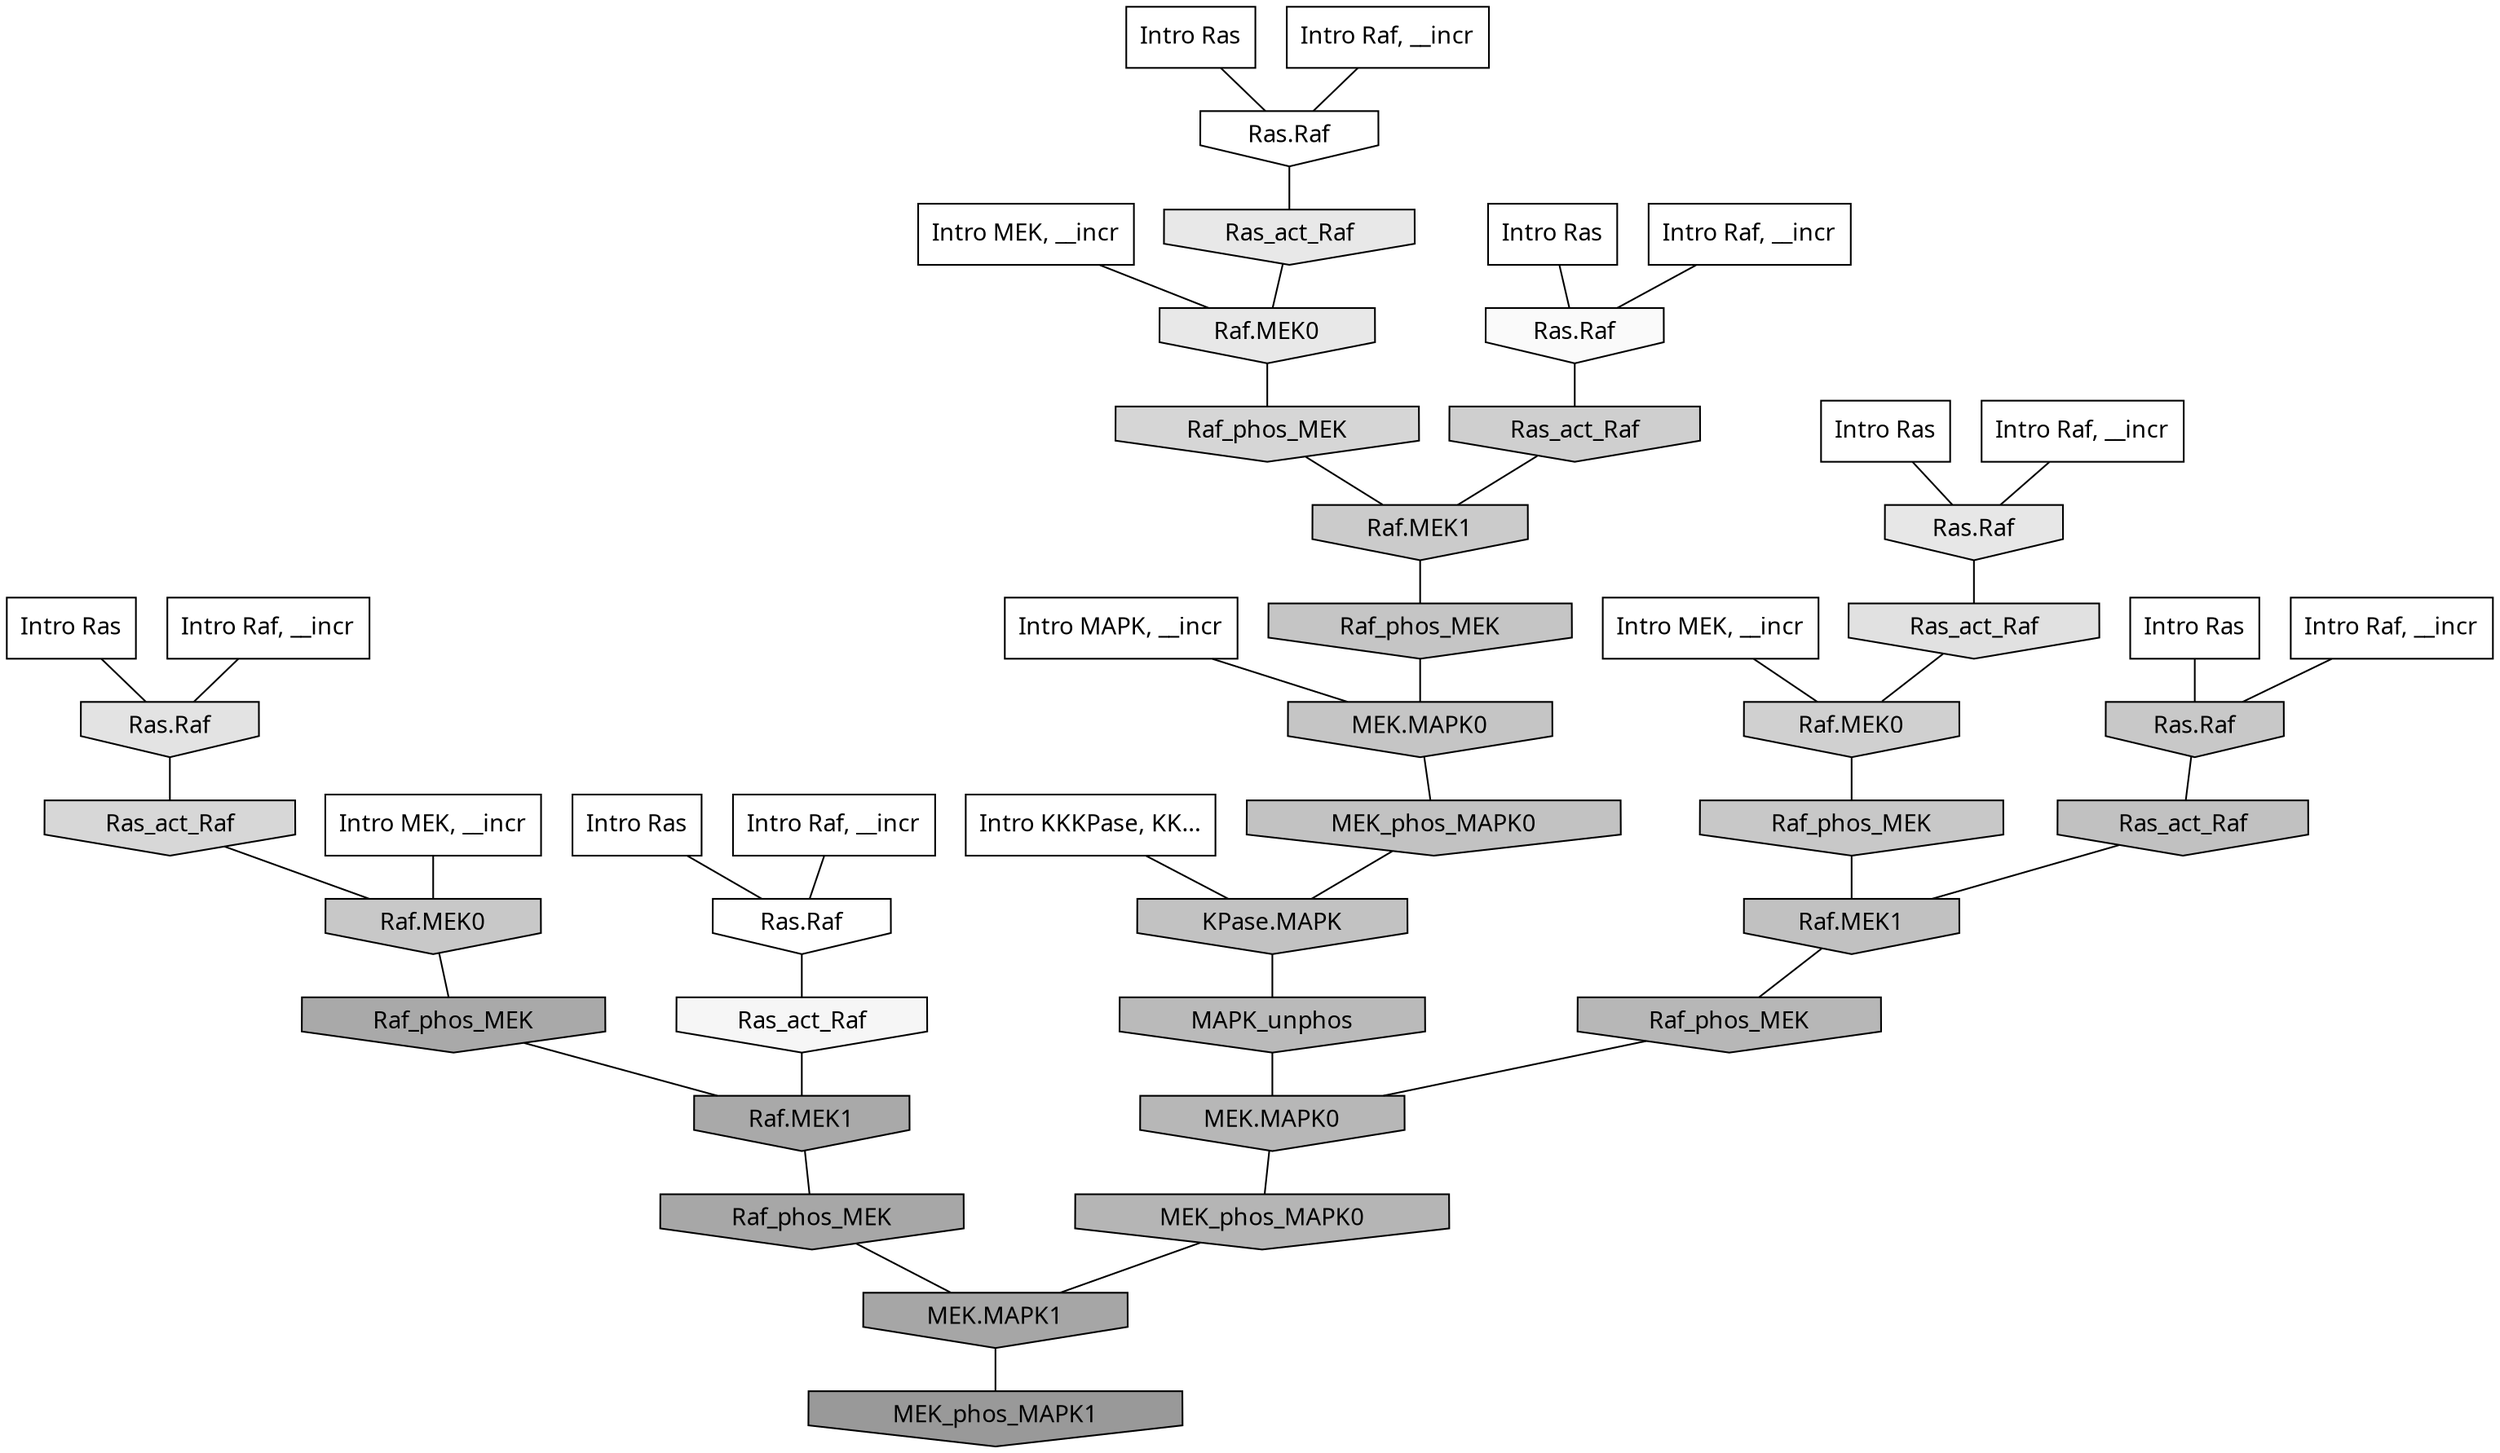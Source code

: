 digraph G{
  rankdir="TB";
  ranksep=0.30;
  node [fontname="CMU Serif"];
  edge [fontname="CMU Serif"];
  
  1 [label="Intro Ras", shape=rectangle, style=filled, fillcolor="0.000 0.000 1.000"]
  
  4 [label="Intro Ras", shape=rectangle, style=filled, fillcolor="0.000 0.000 1.000"]
  
  5 [label="Intro Ras", shape=rectangle, style=filled, fillcolor="0.000 0.000 1.000"]
  
  10 [label="Intro Ras", shape=rectangle, style=filled, fillcolor="0.000 0.000 1.000"]
  
  71 [label="Intro Ras", shape=rectangle, style=filled, fillcolor="0.000 0.000 1.000"]
  
  85 [label="Intro Ras", shape=rectangle, style=filled, fillcolor="0.000 0.000 1.000"]
  
  132 [label="Intro Raf, __incr", shape=rectangle, style=filled, fillcolor="0.000 0.000 1.000"]
  
  185 [label="Intro Raf, __incr", shape=rectangle, style=filled, fillcolor="0.000 0.000 1.000"]
  
  398 [label="Intro Raf, __incr", shape=rectangle, style=filled, fillcolor="0.000 0.000 1.000"]
  
  534 [label="Intro Raf, __incr", shape=rectangle, style=filled, fillcolor="0.000 0.000 1.000"]
  
  837 [label="Intro Raf, __incr", shape=rectangle, style=filled, fillcolor="0.000 0.000 1.000"]
  
  1096 [label="Intro Raf, __incr", shape=rectangle, style=filled, fillcolor="0.000 0.000 1.000"]
  
  1246 [label="Intro MEK, __incr", shape=rectangle, style=filled, fillcolor="0.000 0.000 1.000"]
  
  1782 [label="Intro MEK, __incr", shape=rectangle, style=filled, fillcolor="0.000 0.000 1.000"]
  
  1848 [label="Intro MEK, __incr", shape=rectangle, style=filled, fillcolor="0.000 0.000 1.000"]
  
  2230 [label="Intro MAPK, __incr", shape=rectangle, style=filled, fillcolor="0.000 0.000 1.000"]
  
  3122 [label="Intro KKKPase, KK...", shape=rectangle, style=filled, fillcolor="0.000 0.000 1.000"]
  
  3226 [label="Ras.Raf", shape=invhouse, style=filled, fillcolor="0.000 0.000 1.000"]
  
  3236 [label="Ras.Raf", shape=invhouse, style=filled, fillcolor="0.000 0.000 1.000"]
  
  3453 [label="Ras.Raf", shape=invhouse, style=filled, fillcolor="0.000 0.000 0.979"]
  
  3581 [label="Ras_act_Raf", shape=invhouse, style=filled, fillcolor="0.000 0.000 0.964"]
  
  4440 [label="Ras_act_Raf", shape=invhouse, style=filled, fillcolor="0.000 0.000 0.907"]
  
  4443 [label="Raf.MEK0", shape=invhouse, style=filled, fillcolor="0.000 0.000 0.907"]
  
  4497 [label="Ras.Raf", shape=invhouse, style=filled, fillcolor="0.000 0.000 0.904"]
  
  4758 [label="Ras.Raf", shape=invhouse, style=filled, fillcolor="0.000 0.000 0.889"]
  
  4935 [label="Ras_act_Raf", shape=invhouse, style=filled, fillcolor="0.000 0.000 0.879"]
  
  5634 [label="Ras_act_Raf", shape=invhouse, style=filled, fillcolor="0.000 0.000 0.843"]
  
  5762 [label="Raf_phos_MEK", shape=invhouse, style=filled, fillcolor="0.000 0.000 0.837"]
  
  6275 [label="Raf.MEK0", shape=invhouse, style=filled, fillcolor="0.000 0.000 0.814"]
  
  6419 [label="Ras_act_Raf", shape=invhouse, style=filled, fillcolor="0.000 0.000 0.809"]
  
  6883 [label="Raf.MEK1", shape=invhouse, style=filled, fillcolor="0.000 0.000 0.793"]
  
  7242 [label="Raf_phos_MEK", shape=invhouse, style=filled, fillcolor="0.000 0.000 0.782"]
  
  7248 [label="Raf.MEK0", shape=invhouse, style=filled, fillcolor="0.000 0.000 0.782"]
  
  7256 [label="Ras.Raf", shape=invhouse, style=filled, fillcolor="0.000 0.000 0.782"]
  
  7626 [label="Raf_phos_MEK", shape=invhouse, style=filled, fillcolor="0.000 0.000 0.772"]
  
  7628 [label="MEK.MAPK0", shape=invhouse, style=filled, fillcolor="0.000 0.000 0.772"]
  
  8056 [label="MEK_phos_MAPK0", shape=invhouse, style=filled, fillcolor="0.000 0.000 0.759"]
  
  8140 [label="KPase.MAPK", shape=invhouse, style=filled, fillcolor="0.000 0.000 0.758"]
  
  8267 [label="Ras_act_Raf", shape=invhouse, style=filled, fillcolor="0.000 0.000 0.754"]
  
  8269 [label="Raf.MEK1", shape=invhouse, style=filled, fillcolor="0.000 0.000 0.754"]
  
  9279 [label="MAPK_unphos", shape=invhouse, style=filled, fillcolor="0.000 0.000 0.728"]
  
  9979 [label="Raf_phos_MEK", shape=invhouse, style=filled, fillcolor="0.000 0.000 0.715"]
  
  9981 [label="MEK.MAPK0", shape=invhouse, style=filled, fillcolor="0.000 0.000 0.715"]
  
  10328 [label="MEK_phos_MAPK0", shape=invhouse, style=filled, fillcolor="0.000 0.000 0.708"]
  
  13070 [label="Raf_phos_MEK", shape=invhouse, style=filled, fillcolor="0.000 0.000 0.664"]
  
  13268 [label="Raf.MEK1", shape=invhouse, style=filled, fillcolor="0.000 0.000 0.661"]
  
  13655 [label="Raf_phos_MEK", shape=invhouse, style=filled, fillcolor="0.000 0.000 0.656"]
  
  14307 [label="MEK.MAPK1", shape=invhouse, style=filled, fillcolor="0.000 0.000 0.649"]
  
  17073 [label="MEK_phos_MAPK1", shape=invhouse, style=filled, fillcolor="0.000 0.000 0.600"]
  
  
  14307 -> 17073 [dir=none, color="0.000 0.000 0.000"] 
  13655 -> 14307 [dir=none, color="0.000 0.000 0.000"] 
  13268 -> 13655 [dir=none, color="0.000 0.000 0.000"] 
  13070 -> 13268 [dir=none, color="0.000 0.000 0.000"] 
  10328 -> 14307 [dir=none, color="0.000 0.000 0.000"] 
  9981 -> 10328 [dir=none, color="0.000 0.000 0.000"] 
  9979 -> 9981 [dir=none, color="0.000 0.000 0.000"] 
  9279 -> 9981 [dir=none, color="0.000 0.000 0.000"] 
  8269 -> 9979 [dir=none, color="0.000 0.000 0.000"] 
  8267 -> 8269 [dir=none, color="0.000 0.000 0.000"] 
  8140 -> 9279 [dir=none, color="0.000 0.000 0.000"] 
  8056 -> 8140 [dir=none, color="0.000 0.000 0.000"] 
  7628 -> 8056 [dir=none, color="0.000 0.000 0.000"] 
  7626 -> 7628 [dir=none, color="0.000 0.000 0.000"] 
  7256 -> 8267 [dir=none, color="0.000 0.000 0.000"] 
  7248 -> 13070 [dir=none, color="0.000 0.000 0.000"] 
  7242 -> 8269 [dir=none, color="0.000 0.000 0.000"] 
  6883 -> 7626 [dir=none, color="0.000 0.000 0.000"] 
  6419 -> 6883 [dir=none, color="0.000 0.000 0.000"] 
  6275 -> 7242 [dir=none, color="0.000 0.000 0.000"] 
  5762 -> 6883 [dir=none, color="0.000 0.000 0.000"] 
  5634 -> 7248 [dir=none, color="0.000 0.000 0.000"] 
  4935 -> 6275 [dir=none, color="0.000 0.000 0.000"] 
  4758 -> 5634 [dir=none, color="0.000 0.000 0.000"] 
  4497 -> 4935 [dir=none, color="0.000 0.000 0.000"] 
  4443 -> 5762 [dir=none, color="0.000 0.000 0.000"] 
  4440 -> 4443 [dir=none, color="0.000 0.000 0.000"] 
  3581 -> 13268 [dir=none, color="0.000 0.000 0.000"] 
  3453 -> 6419 [dir=none, color="0.000 0.000 0.000"] 
  3236 -> 3581 [dir=none, color="0.000 0.000 0.000"] 
  3226 -> 4440 [dir=none, color="0.000 0.000 0.000"] 
  3122 -> 8140 [dir=none, color="0.000 0.000 0.000"] 
  2230 -> 7628 [dir=none, color="0.000 0.000 0.000"] 
  1848 -> 6275 [dir=none, color="0.000 0.000 0.000"] 
  1782 -> 7248 [dir=none, color="0.000 0.000 0.000"] 
  1246 -> 4443 [dir=none, color="0.000 0.000 0.000"] 
  1096 -> 4758 [dir=none, color="0.000 0.000 0.000"] 
  837 -> 3236 [dir=none, color="0.000 0.000 0.000"] 
  534 -> 3453 [dir=none, color="0.000 0.000 0.000"] 
  398 -> 3226 [dir=none, color="0.000 0.000 0.000"] 
  185 -> 7256 [dir=none, color="0.000 0.000 0.000"] 
  132 -> 4497 [dir=none, color="0.000 0.000 0.000"] 
  85 -> 3226 [dir=none, color="0.000 0.000 0.000"] 
  71 -> 7256 [dir=none, color="0.000 0.000 0.000"] 
  10 -> 3236 [dir=none, color="0.000 0.000 0.000"] 
  5 -> 3453 [dir=none, color="0.000 0.000 0.000"] 
  4 -> 4497 [dir=none, color="0.000 0.000 0.000"] 
  1 -> 4758 [dir=none, color="0.000 0.000 0.000"] 
  
  }
